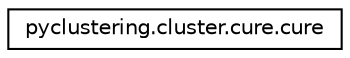 digraph "Graphical Class Hierarchy"
{
 // INTERACTIVE_SVG=YES
 // LATEX_PDF_SIZE
  edge [fontname="Helvetica",fontsize="10",labelfontname="Helvetica",labelfontsize="10"];
  node [fontname="Helvetica",fontsize="10",shape=record];
  rankdir="LR";
  Node0 [label="pyclustering.cluster.cure.cure",height=0.2,width=0.4,color="black", fillcolor="white", style="filled",URL="$dc/d6d/classpyclustering_1_1cluster_1_1cure_1_1cure.html",tooltip="Class represents clustering algorithm CURE with KD-tree optimization."];
}
